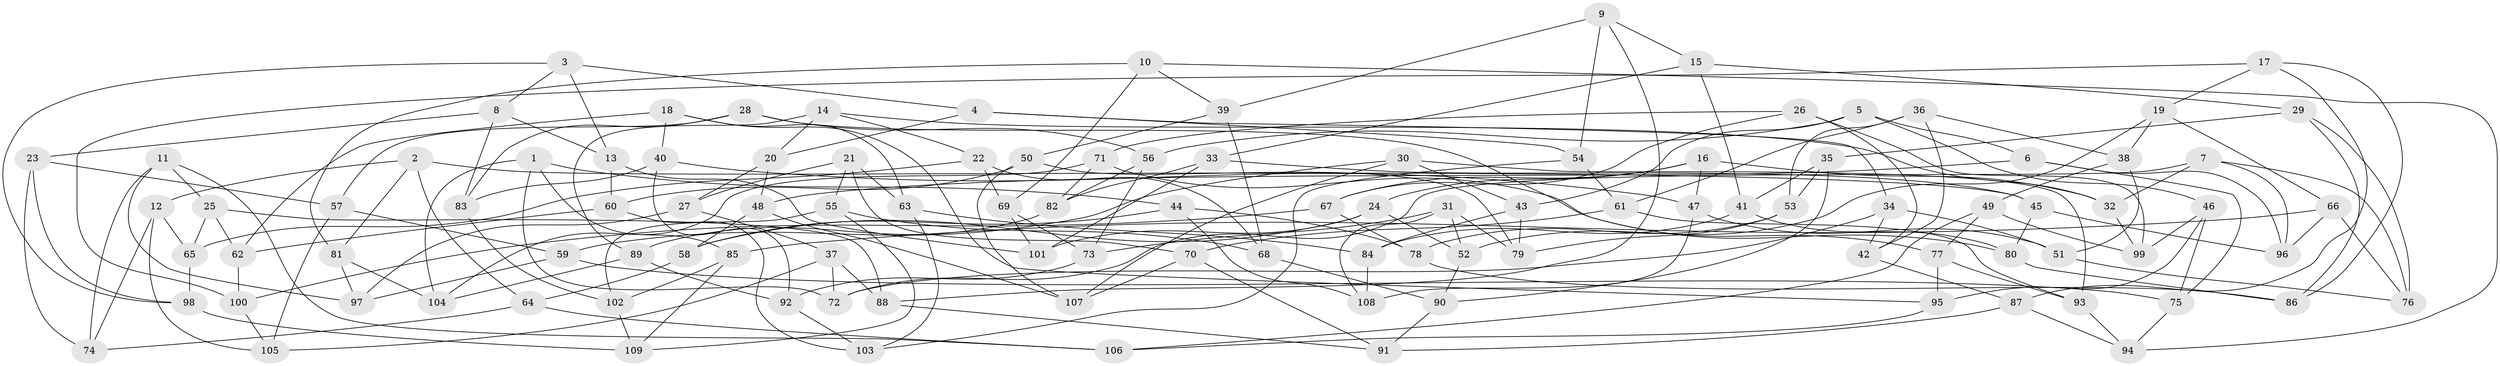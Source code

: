 // Generated by graph-tools (version 1.1) at 2025/50/03/09/25 03:50:44]
// undirected, 109 vertices, 218 edges
graph export_dot {
graph [start="1"]
  node [color=gray90,style=filled];
  1;
  2;
  3;
  4;
  5;
  6;
  7;
  8;
  9;
  10;
  11;
  12;
  13;
  14;
  15;
  16;
  17;
  18;
  19;
  20;
  21;
  22;
  23;
  24;
  25;
  26;
  27;
  28;
  29;
  30;
  31;
  32;
  33;
  34;
  35;
  36;
  37;
  38;
  39;
  40;
  41;
  42;
  43;
  44;
  45;
  46;
  47;
  48;
  49;
  50;
  51;
  52;
  53;
  54;
  55;
  56;
  57;
  58;
  59;
  60;
  61;
  62;
  63;
  64;
  65;
  66;
  67;
  68;
  69;
  70;
  71;
  72;
  73;
  74;
  75;
  76;
  77;
  78;
  79;
  80;
  81;
  82;
  83;
  84;
  85;
  86;
  87;
  88;
  89;
  90;
  91;
  92;
  93;
  94;
  95;
  96;
  97;
  98;
  99;
  100;
  101;
  102;
  103;
  104;
  105;
  106;
  107;
  108;
  109;
  1 -- 44;
  1 -- 104;
  1 -- 72;
  1 -- 85;
  2 -- 12;
  2 -- 81;
  2 -- 64;
  2 -- 45;
  3 -- 98;
  3 -- 8;
  3 -- 13;
  3 -- 4;
  4 -- 54;
  4 -- 20;
  4 -- 34;
  5 -- 56;
  5 -- 46;
  5 -- 6;
  5 -- 43;
  6 -- 75;
  6 -- 48;
  6 -- 96;
  7 -- 96;
  7 -- 32;
  7 -- 72;
  7 -- 76;
  8 -- 83;
  8 -- 23;
  8 -- 13;
  9 -- 15;
  9 -- 39;
  9 -- 54;
  9 -- 88;
  10 -- 69;
  10 -- 81;
  10 -- 94;
  10 -- 39;
  11 -- 106;
  11 -- 25;
  11 -- 97;
  11 -- 74;
  12 -- 74;
  12 -- 65;
  12 -- 105;
  13 -- 60;
  13 -- 101;
  14 -- 89;
  14 -- 22;
  14 -- 32;
  14 -- 20;
  15 -- 29;
  15 -- 33;
  15 -- 41;
  16 -- 32;
  16 -- 24;
  16 -- 67;
  16 -- 47;
  17 -- 86;
  17 -- 19;
  17 -- 87;
  17 -- 100;
  18 -- 95;
  18 -- 40;
  18 -- 62;
  18 -- 63;
  19 -- 66;
  19 -- 52;
  19 -- 38;
  20 -- 27;
  20 -- 48;
  21 -- 63;
  21 -- 55;
  21 -- 70;
  21 -- 27;
  22 -- 69;
  22 -- 68;
  22 -- 65;
  23 -- 98;
  23 -- 74;
  23 -- 57;
  24 -- 52;
  24 -- 58;
  24 -- 101;
  25 -- 88;
  25 -- 62;
  25 -- 65;
  26 -- 67;
  26 -- 99;
  26 -- 71;
  26 -- 42;
  27 -- 97;
  27 -- 37;
  28 -- 83;
  28 -- 56;
  28 -- 57;
  28 -- 77;
  29 -- 86;
  29 -- 35;
  29 -- 76;
  30 -- 59;
  30 -- 93;
  30 -- 43;
  30 -- 107;
  31 -- 73;
  31 -- 52;
  31 -- 108;
  31 -- 79;
  32 -- 99;
  33 -- 101;
  33 -- 82;
  33 -- 45;
  34 -- 42;
  34 -- 51;
  34 -- 72;
  35 -- 41;
  35 -- 53;
  35 -- 90;
  36 -- 38;
  36 -- 53;
  36 -- 61;
  36 -- 42;
  37 -- 72;
  37 -- 105;
  37 -- 88;
  38 -- 49;
  38 -- 51;
  39 -- 68;
  39 -- 50;
  40 -- 47;
  40 -- 83;
  40 -- 92;
  41 -- 80;
  41 -- 84;
  42 -- 87;
  43 -- 84;
  43 -- 79;
  44 -- 108;
  44 -- 58;
  44 -- 78;
  45 -- 96;
  45 -- 80;
  46 -- 95;
  46 -- 75;
  46 -- 99;
  47 -- 108;
  47 -- 51;
  48 -- 107;
  48 -- 58;
  49 -- 99;
  49 -- 77;
  49 -- 106;
  50 -- 79;
  50 -- 60;
  50 -- 107;
  51 -- 76;
  52 -- 90;
  53 -- 79;
  53 -- 78;
  54 -- 103;
  54 -- 61;
  55 -- 102;
  55 -- 68;
  55 -- 109;
  56 -- 82;
  56 -- 73;
  57 -- 105;
  57 -- 59;
  58 -- 64;
  59 -- 97;
  59 -- 75;
  60 -- 62;
  60 -- 103;
  61 -- 70;
  61 -- 93;
  62 -- 100;
  63 -- 103;
  63 -- 84;
  64 -- 74;
  64 -- 106;
  65 -- 98;
  66 -- 85;
  66 -- 96;
  66 -- 76;
  67 -- 78;
  67 -- 100;
  68 -- 90;
  69 -- 73;
  69 -- 101;
  70 -- 107;
  70 -- 91;
  71 -- 104;
  71 -- 82;
  71 -- 80;
  73 -- 92;
  75 -- 94;
  77 -- 93;
  77 -- 95;
  78 -- 86;
  80 -- 86;
  81 -- 104;
  81 -- 97;
  82 -- 89;
  83 -- 102;
  84 -- 108;
  85 -- 109;
  85 -- 102;
  87 -- 94;
  87 -- 91;
  88 -- 91;
  89 -- 104;
  89 -- 92;
  90 -- 91;
  92 -- 103;
  93 -- 94;
  95 -- 106;
  98 -- 109;
  100 -- 105;
  102 -- 109;
}
